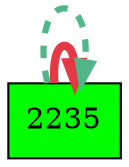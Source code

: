 digraph G{
rankdir=LR;
2235 [style=filled, shape=box, fillcolor="#00fe00", label="2235"];
2235 -> 2235 [color="#e63946",penwidth=4.00];
2235 -> 2235 [color="#52b788",style=dashed,penwidth=3.00];
}
